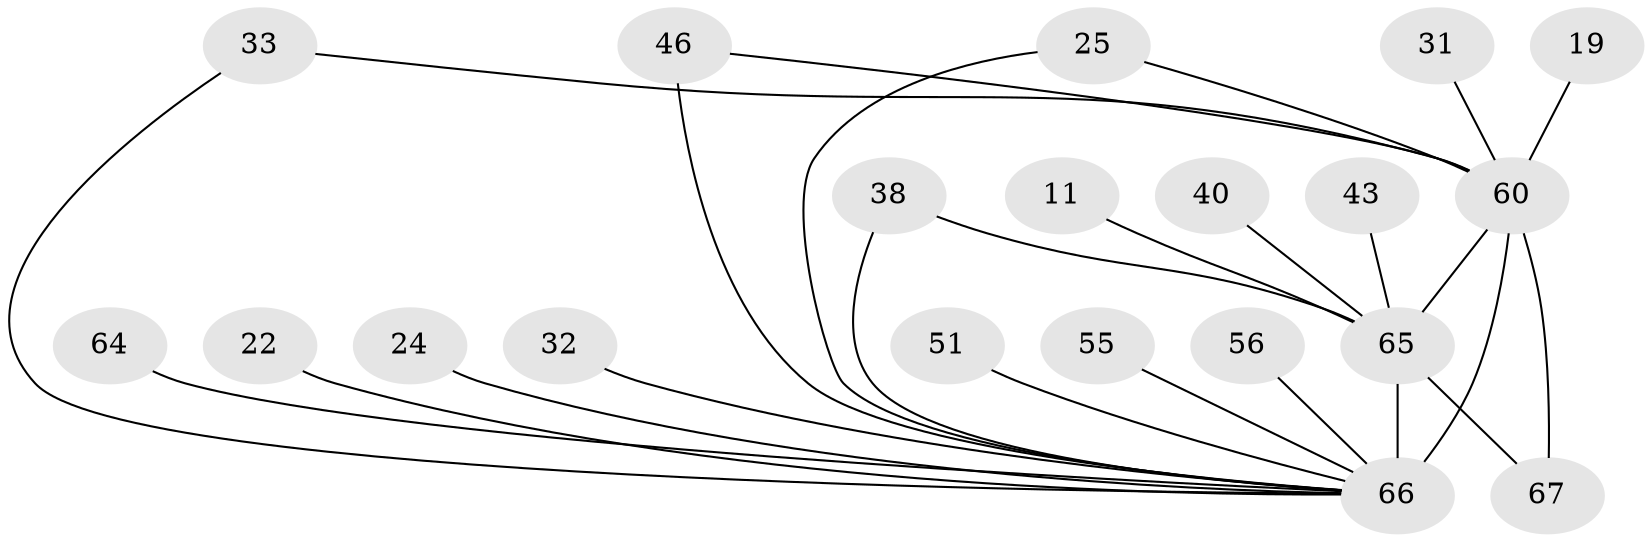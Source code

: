 // original degree distribution, {20: 0.029850746268656716, 22: 0.014925373134328358, 28: 0.014925373134328358, 15: 0.014925373134328358, 13: 0.014925373134328358, 17: 0.014925373134328358, 19: 0.014925373134328358, 14: 0.014925373134328358, 11: 0.014925373134328358, 2: 0.5671641791044776, 3: 0.19402985074626866, 4: 0.08955223880597014}
// Generated by graph-tools (version 1.1) at 2025/49/03/04/25 21:49:50]
// undirected, 20 vertices, 25 edges
graph export_dot {
graph [start="1"]
  node [color=gray90,style=filled];
  11;
  19 [super="+15"];
  22;
  24;
  25;
  31;
  32;
  33;
  38 [super="+18+12"];
  40;
  43;
  46 [super="+21+37"];
  51;
  55;
  56;
  60 [super="+42+58+35+8+49"];
  64;
  65 [super="+50+57+9+13+59+26+28+36+61+63+44"];
  66 [super="+53+54"];
  67 [super="+52"];
  11 -- 65 [weight=2];
  19 -- 60 [weight=2];
  22 -- 66 [weight=2];
  24 -- 66;
  25 -- 60;
  25 -- 66;
  31 -- 60 [weight=2];
  32 -- 66;
  33 -- 66;
  33 -- 60;
  38 -- 66 [weight=2];
  38 -- 65 [weight=2];
  40 -- 65 [weight=2];
  43 -- 65 [weight=2];
  46 -- 60 [weight=2];
  46 -- 66 [weight=3];
  51 -- 66 [weight=2];
  55 -- 66;
  56 -- 66 [weight=2];
  60 -- 66 [weight=27];
  60 -- 67;
  60 -- 65 [weight=18];
  64 -- 66;
  65 -- 66 [weight=18];
  65 -- 67 [weight=2];
}

